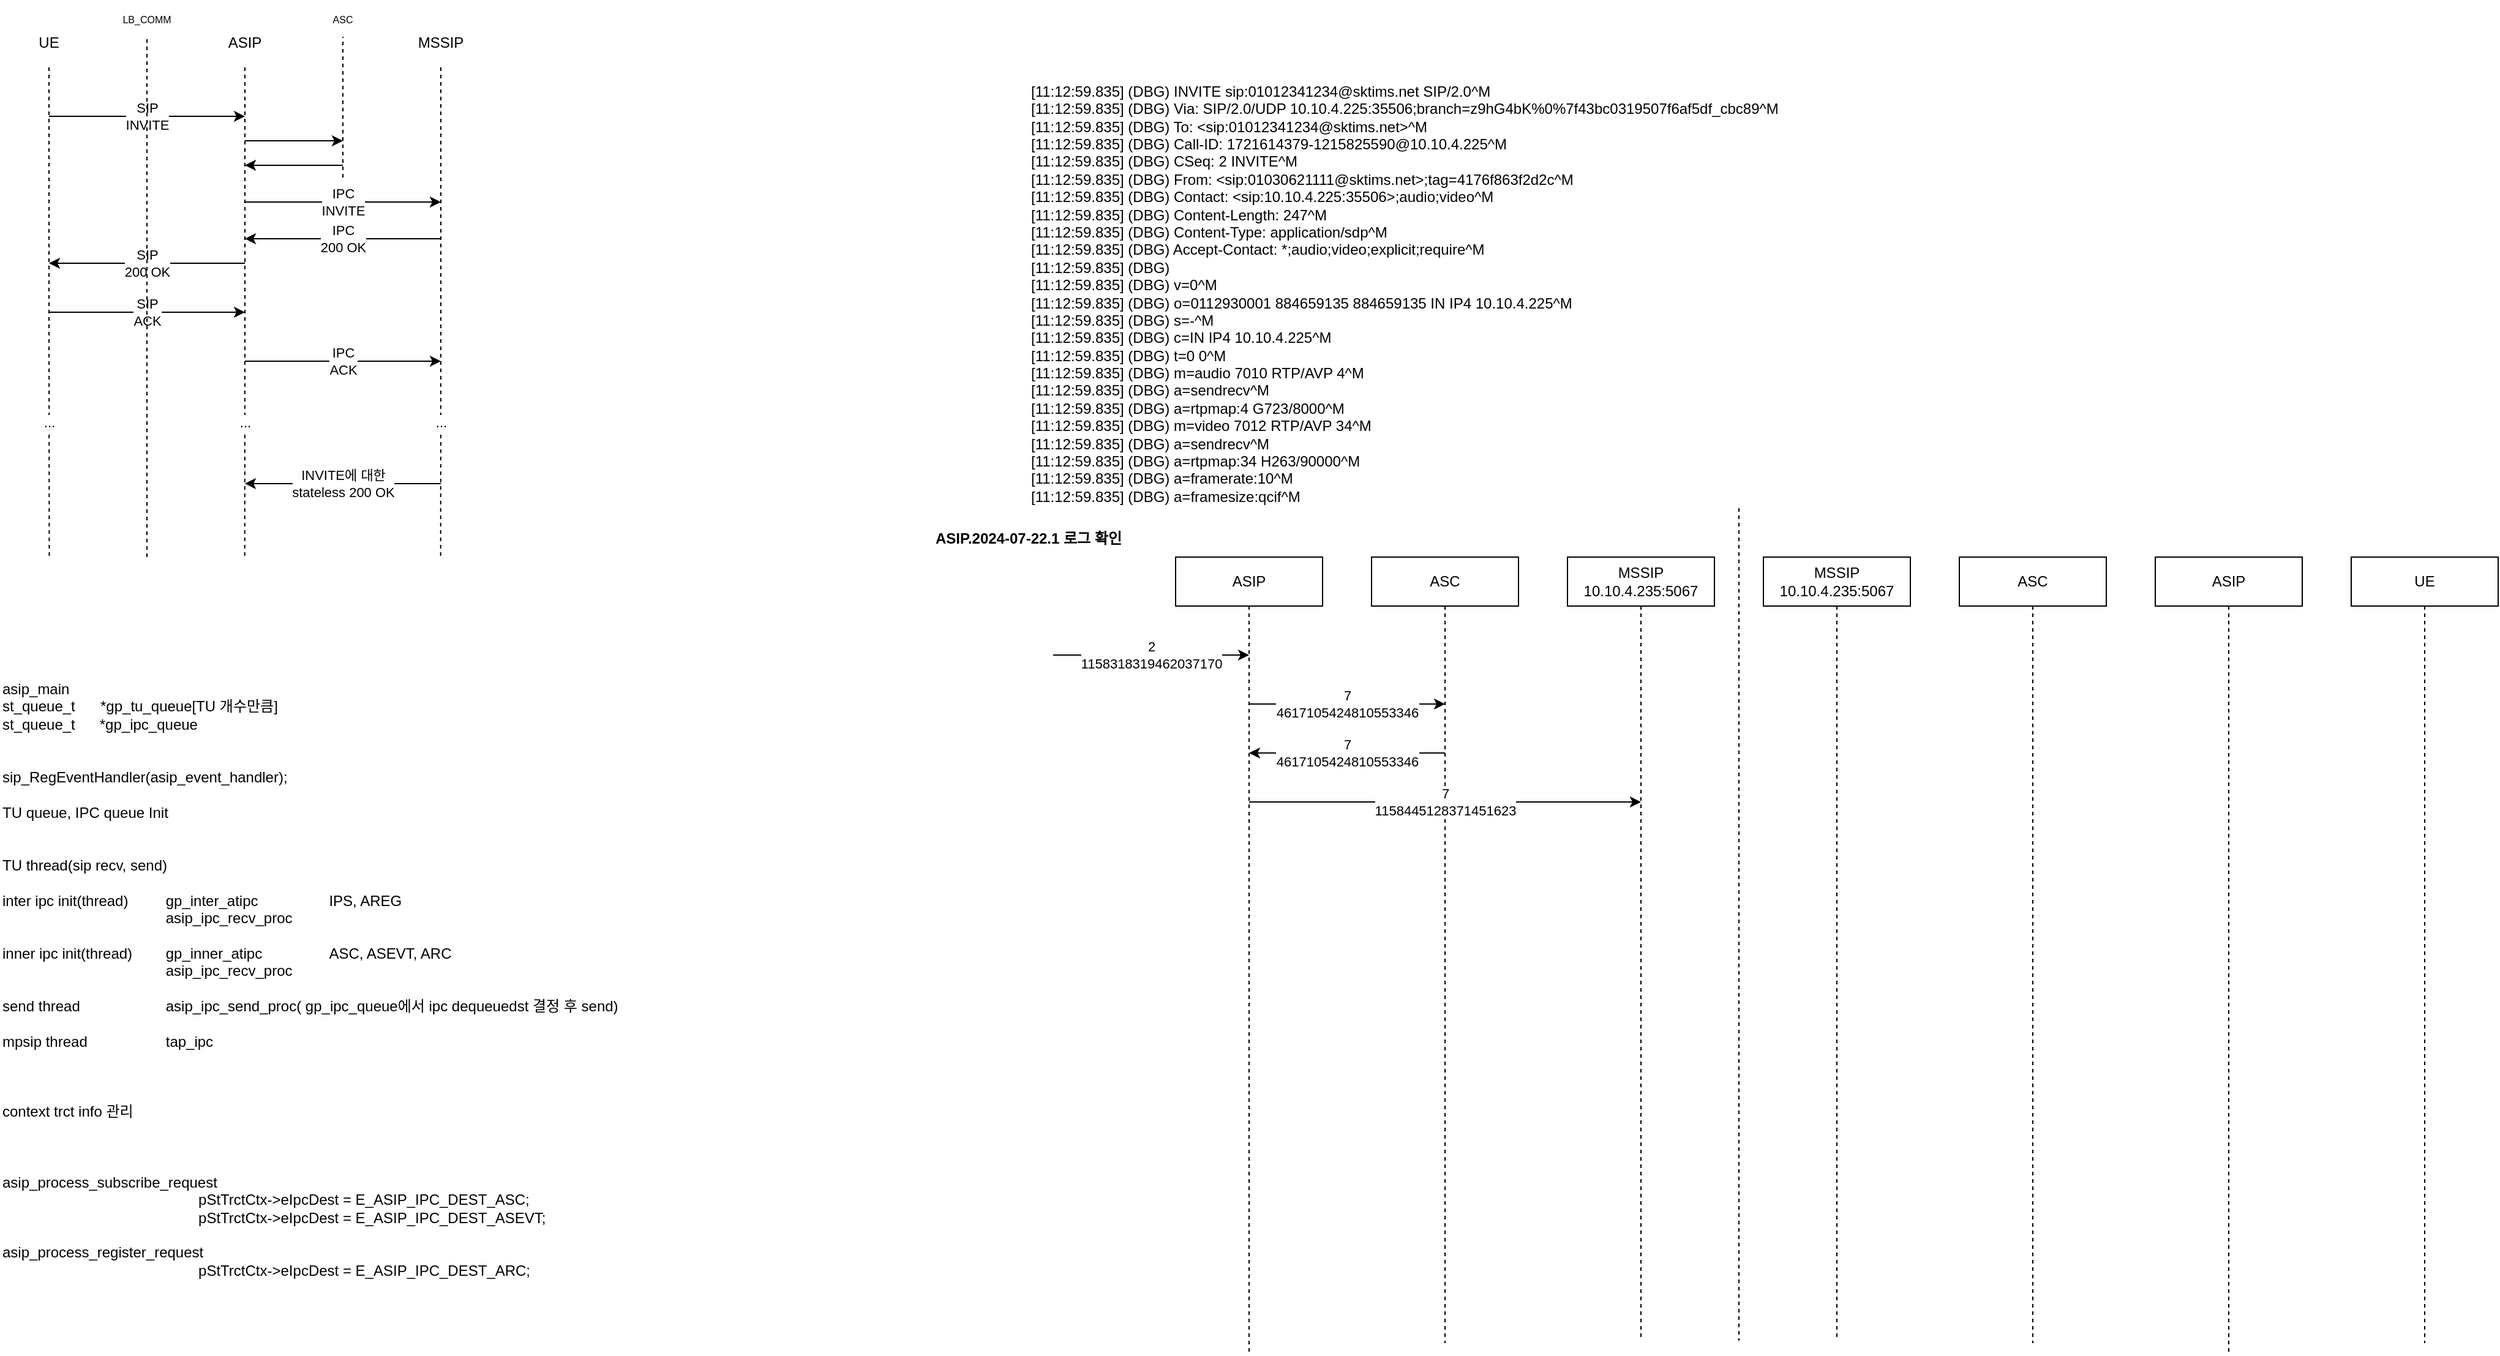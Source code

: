 <mxfile version="24.7.1" type="github">
  <diagram name="페이지-1" id="jERm6EU6h7SOklrPmQn_">
    <mxGraphModel dx="1593" dy="809" grid="1" gridSize="10" guides="1" tooltips="1" connect="1" arrows="1" fold="1" page="1" pageScale="1" pageWidth="827" pageHeight="1169" math="0" shadow="0">
      <root>
        <mxCell id="0" />
        <mxCell id="1" parent="0" />
        <mxCell id="-xxbEEyrpAm4luBftfxG-4" value="..." style="edgeStyle=orthogonalEdgeStyle;rounded=0;orthogonalLoop=1;jettySize=auto;html=1;exitX=0.5;exitY=1;exitDx=0;exitDy=0;dashed=1;endArrow=none;endFill=0;" parent="1" source="-xxbEEyrpAm4luBftfxG-1" edge="1">
          <mxGeometry x="0.451" relative="1" as="geometry">
            <mxPoint x="80.222" y="480" as="targetPoint" />
            <mxPoint as="offset" />
          </mxGeometry>
        </mxCell>
        <mxCell id="-xxbEEyrpAm4luBftfxG-1" value="UE" style="text;html=1;align=center;verticalAlign=middle;whiteSpace=wrap;rounded=0;" parent="1" vertex="1">
          <mxGeometry x="40" y="40" width="80" height="40" as="geometry" />
        </mxCell>
        <mxCell id="-xxbEEyrpAm4luBftfxG-2" value="ASIP" style="text;html=1;align=center;verticalAlign=middle;whiteSpace=wrap;rounded=0;" parent="1" vertex="1">
          <mxGeometry x="200" y="40" width="80" height="40" as="geometry" />
        </mxCell>
        <mxCell id="-xxbEEyrpAm4luBftfxG-3" value="MSSIP" style="text;html=1;align=center;verticalAlign=middle;whiteSpace=wrap;rounded=0;" parent="1" vertex="1">
          <mxGeometry x="360" y="40" width="80" height="40" as="geometry" />
        </mxCell>
        <mxCell id="-xxbEEyrpAm4luBftfxG-5" value="..." style="edgeStyle=orthogonalEdgeStyle;rounded=0;orthogonalLoop=1;jettySize=auto;html=1;exitX=0.5;exitY=1;exitDx=0;exitDy=0;dashed=1;endArrow=none;endFill=0;" parent="1" source="-xxbEEyrpAm4luBftfxG-2" edge="1">
          <mxGeometry x="0.451" relative="1" as="geometry">
            <mxPoint x="239.852" y="480" as="targetPoint" />
            <mxPoint x="239.63" y="80" as="sourcePoint" />
            <mxPoint as="offset" />
          </mxGeometry>
        </mxCell>
        <mxCell id="-xxbEEyrpAm4luBftfxG-6" value="..." style="edgeStyle=orthogonalEdgeStyle;rounded=0;orthogonalLoop=1;jettySize=auto;html=1;exitX=0.5;exitY=1;exitDx=0;exitDy=0;dashed=1;endArrow=none;endFill=0;" parent="1" source="-xxbEEyrpAm4luBftfxG-3" edge="1">
          <mxGeometry x="0.451" relative="1" as="geometry">
            <mxPoint x="399.852" y="480" as="targetPoint" />
            <mxPoint x="399.63" y="80" as="sourcePoint" />
            <mxPoint as="offset" />
          </mxGeometry>
        </mxCell>
        <mxCell id="-xxbEEyrpAm4luBftfxG-7" value="SIP&lt;div&gt;INVITE&lt;/div&gt;" style="endArrow=classic;html=1;rounded=0;" parent="1" edge="1">
          <mxGeometry width="50" height="50" relative="1" as="geometry">
            <mxPoint x="80" y="120" as="sourcePoint" />
            <mxPoint x="240" y="120" as="targetPoint" />
          </mxGeometry>
        </mxCell>
        <mxCell id="-xxbEEyrpAm4luBftfxG-8" value="IPC&lt;div&gt;INVITE&lt;/div&gt;" style="endArrow=classic;html=1;rounded=0;" parent="1" edge="1">
          <mxGeometry width="50" height="50" relative="1" as="geometry">
            <mxPoint x="240" y="190" as="sourcePoint" />
            <mxPoint x="400" y="190" as="targetPoint" />
          </mxGeometry>
        </mxCell>
        <mxCell id="-xxbEEyrpAm4luBftfxG-9" value="IPC&lt;div&gt;200 OK&lt;/div&gt;" style="endArrow=classic;html=1;rounded=0;" parent="1" edge="1">
          <mxGeometry width="50" height="50" relative="1" as="geometry">
            <mxPoint x="400" y="220" as="sourcePoint" />
            <mxPoint x="240" y="220" as="targetPoint" />
          </mxGeometry>
        </mxCell>
        <mxCell id="-xxbEEyrpAm4luBftfxG-10" value="SIP&lt;div&gt;200 OK&lt;/div&gt;" style="endArrow=classic;html=1;rounded=0;" parent="1" edge="1">
          <mxGeometry width="50" height="50" relative="1" as="geometry">
            <mxPoint x="240" y="240" as="sourcePoint" />
            <mxPoint x="80" y="240" as="targetPoint" />
          </mxGeometry>
        </mxCell>
        <mxCell id="-xxbEEyrpAm4luBftfxG-11" value="SIP&lt;div&gt;ACK&lt;/div&gt;" style="endArrow=classic;html=1;rounded=0;" parent="1" edge="1">
          <mxGeometry width="50" height="50" relative="1" as="geometry">
            <mxPoint x="80" y="280" as="sourcePoint" />
            <mxPoint x="240" y="280" as="targetPoint" />
          </mxGeometry>
        </mxCell>
        <mxCell id="-xxbEEyrpAm4luBftfxG-12" value="IPC&lt;br&gt;ACK" style="endArrow=classic;html=1;rounded=0;" parent="1" edge="1">
          <mxGeometry width="50" height="50" relative="1" as="geometry">
            <mxPoint x="240" y="320" as="sourcePoint" />
            <mxPoint x="400" y="320" as="targetPoint" />
            <mxPoint as="offset" />
          </mxGeometry>
        </mxCell>
        <mxCell id="-xxbEEyrpAm4luBftfxG-14" value="INVITE에 대한&lt;br&gt;stateless 200 OK" style="endArrow=classic;html=1;rounded=0;" parent="1" edge="1">
          <mxGeometry width="50" height="50" relative="1" as="geometry">
            <mxPoint x="400" y="420" as="sourcePoint" />
            <mxPoint x="240" y="420" as="targetPoint" />
          </mxGeometry>
        </mxCell>
        <mxCell id="-xxbEEyrpAm4luBftfxG-17" value="" style="endArrow=none;dashed=1;html=1;rounded=0;" parent="1" target="-xxbEEyrpAm4luBftfxG-18" edge="1">
          <mxGeometry width="50" height="50" relative="1" as="geometry">
            <mxPoint x="160" y="480" as="sourcePoint" />
            <mxPoint x="160" y="40" as="targetPoint" />
          </mxGeometry>
        </mxCell>
        <mxCell id="-xxbEEyrpAm4luBftfxG-18" value="&lt;font style=&quot;font-size: 8px;&quot;&gt;LB_COMM&lt;/font&gt;" style="text;html=1;align=center;verticalAlign=middle;whiteSpace=wrap;rounded=0;" parent="1" vertex="1">
          <mxGeometry x="130" y="25" width="60" height="30" as="geometry" />
        </mxCell>
        <mxCell id="-xxbEEyrpAm4luBftfxG-21" value="" style="endArrow=none;dashed=1;html=1;rounded=0;" parent="1" target="-xxbEEyrpAm4luBftfxG-22" edge="1">
          <mxGeometry width="50" height="50" relative="1" as="geometry">
            <mxPoint x="320" y="170" as="sourcePoint" />
            <mxPoint x="320" y="40" as="targetPoint" />
          </mxGeometry>
        </mxCell>
        <mxCell id="-xxbEEyrpAm4luBftfxG-22" value="&lt;font style=&quot;font-size: 8px;&quot;&gt;ASC&lt;/font&gt;" style="text;html=1;align=center;verticalAlign=middle;whiteSpace=wrap;rounded=0;" parent="1" vertex="1">
          <mxGeometry x="290" y="25" width="60" height="30" as="geometry" />
        </mxCell>
        <mxCell id="-xxbEEyrpAm4luBftfxG-23" value="asip_main&lt;div&gt;st_queue_t&amp;nbsp;&lt;span style=&quot;white-space: pre;&quot;&gt;&#x9;&lt;/span&gt;*gp_tu_queue[TU 개수만큼]&lt;/div&gt;&lt;div&gt;st_queue_t&amp;nbsp; &amp;nbsp; &amp;nbsp; *gp_ipc_queue&lt;br&gt;&lt;/div&gt;&lt;div&gt;&lt;br&gt;&lt;/div&gt;&lt;div&gt;&lt;br&gt;&lt;/div&gt;&lt;div&gt;sip_RegEventHandler(asip_event_handler);&lt;/div&gt;&lt;div&gt;&lt;br&gt;&lt;/div&gt;&lt;div&gt;TU queue, IPC queue Init&lt;/div&gt;&lt;div&gt;&lt;br&gt;&lt;/div&gt;&lt;div&gt;&lt;br&gt;&lt;/div&gt;&lt;div&gt;TU thread(sip recv, send)&lt;/div&gt;&lt;div&gt;&lt;br&gt;&lt;/div&gt;&lt;div&gt;inter ipc init(thread)&lt;span style=&quot;white-space: pre;&quot;&gt;&#x9;&lt;/span&gt;&lt;span style=&quot;white-space: pre;&quot;&gt;&#x9;&lt;/span&gt;&lt;span style=&quot;background-color: initial;&quot;&gt;gp_inter_atipc&lt;span style=&quot;white-space: pre;&quot;&gt;&#x9;&lt;/span&gt;&lt;span style=&quot;white-space: pre;&quot;&gt;&#x9;&lt;/span&gt;&lt;span style=&quot;white-space: pre;&quot;&gt;&#x9;&lt;/span&gt;IPS, AREG&lt;/span&gt;&lt;/div&gt;&lt;div&gt;&lt;span style=&quot;white-space: pre;&quot;&gt;&#x9;&lt;/span&gt;&lt;span style=&quot;white-space: pre;&quot;&gt;&#x9;&lt;/span&gt;&lt;span style=&quot;white-space: pre;&quot;&gt;&#x9;&lt;/span&gt;&lt;span style=&quot;white-space: pre;&quot;&gt;&#x9;&lt;/span&gt;&lt;span style=&quot;white-space: pre;&quot;&gt;&#x9;&lt;/span&gt;asip_ipc_recv_proc&lt;br&gt;&lt;/div&gt;&lt;div&gt;&lt;br&gt;&lt;/div&gt;&lt;div&gt;inner ipc init(thread)&lt;span style=&quot;white-space: pre;&quot;&gt;&#x9;&lt;/span&gt;&lt;span style=&quot;background-color: initial;&quot;&gt;gp_inner_atipc&lt;span style=&quot;white-space: pre;&quot;&gt;&lt;span style=&quot;white-space: pre;&quot;&gt;&#x9;&lt;/span&gt;&#x9;&lt;/span&gt;ASC, ASEVT, ARC&lt;/span&gt;&lt;/div&gt;&lt;div&gt;&lt;span style=&quot;background-color: initial;&quot;&gt;&lt;span style=&quot;white-space: pre;&quot;&gt;&#x9;&lt;/span&gt;&lt;span style=&quot;white-space: pre;&quot;&gt;&#x9;&lt;/span&gt;&lt;span style=&quot;white-space: pre;&quot;&gt;&#x9;&lt;/span&gt;&lt;span style=&quot;white-space: pre;&quot;&gt;&#x9;&lt;/span&gt;&lt;span style=&quot;white-space: pre;&quot;&gt;&#x9;&lt;/span&gt;&lt;/span&gt;&lt;span style=&quot;background-color: initial;&quot;&gt;asip_ipc_recv_proc&lt;/span&gt;&lt;/div&gt;&lt;div&gt;&lt;span style=&quot;background-color: initial;&quot;&gt;&lt;br&gt;&lt;/span&gt;&lt;/div&gt;&lt;div&gt;send thread&lt;span style=&quot;white-space: pre;&quot;&gt;&#x9;&lt;/span&gt;&lt;span style=&quot;white-space: pre;&quot;&gt;&#x9;&lt;/span&gt;&lt;span style=&quot;white-space: pre;&quot;&gt;&#x9;&lt;/span&gt;asip_ipc_send_proc( gp_ipc_queue에서 ipc dequeuedst 결정 후 send)&lt;/div&gt;&lt;div&gt;&lt;br&gt;&lt;/div&gt;&lt;div&gt;mpsip thread&lt;span style=&quot;white-space: pre;&quot;&gt;&#x9;&lt;/span&gt;&lt;span style=&quot;white-space: pre;&quot;&gt;&#x9;&lt;/span&gt;&lt;span style=&quot;white-space: pre;&quot;&gt;&#x9;&lt;/span&gt;tap_ipc&lt;/div&gt;&lt;div&gt;&lt;br&gt;&lt;/div&gt;&lt;div&gt;&lt;br&gt;&lt;/div&gt;&lt;div&gt;&lt;br&gt;&lt;/div&gt;&lt;div&gt;&lt;div&gt;context trct info 관리&lt;/div&gt;&lt;div&gt;&lt;br&gt;&lt;/div&gt;&lt;div&gt;&lt;br&gt;&lt;/div&gt;&lt;div&gt;&lt;br&gt;&lt;/div&gt;&lt;div&gt;asip_process_subscribe_request&lt;/div&gt;&lt;div&gt;&lt;span style=&quot;white-space: normal;&quot;&gt;&lt;span style=&quot;white-space:pre&quot;&gt;&#x9;&#x9;&#x9;&#x9;&#x9;&#x9;&lt;/span&gt;pStTrctCtx-&amp;gt;eIpcDest = E_ASIP_IPC_DEST_ASC;&lt;/span&gt;&lt;/div&gt;&lt;div&gt;&lt;span style=&quot;white-space: normal;&quot;&gt;&lt;span style=&quot;white-space:pre&quot;&gt;&#x9;&#x9;&#x9;&#x9;&#x9;&#x9;&lt;/span&gt;pStTrctCtx-&amp;gt;eIpcDest = E_ASIP_IPC_DEST_ASEVT;&lt;/span&gt;&lt;/div&gt;&lt;div&gt;&lt;br&gt;&lt;/div&gt;&lt;div&gt;asip_process_register_request&lt;/div&gt;&lt;div&gt;&lt;span style=&quot;white-space: normal;&quot;&gt;&lt;span style=&quot;white-space:pre&quot;&gt;&#x9;&#x9;&#x9;&#x9;&#x9;&#x9;&lt;/span&gt;pStTrctCtx-&amp;gt;eIpcDest = E_ASIP_IPC_DEST_ARC;&lt;/span&gt;&lt;/div&gt;&lt;/div&gt;" style="text;html=1;align=left;verticalAlign=middle;whiteSpace=wrap;rounded=0;" parent="1" vertex="1">
          <mxGeometry x="40" y="580" width="740" height="490" as="geometry" />
        </mxCell>
        <mxCell id="natQGp7i5dKwuM6wu0ns-1" value="" style="endArrow=classic;html=1;rounded=0;" parent="1" edge="1">
          <mxGeometry width="50" height="50" relative="1" as="geometry">
            <mxPoint x="240" y="140" as="sourcePoint" />
            <mxPoint x="320" y="140" as="targetPoint" />
          </mxGeometry>
        </mxCell>
        <mxCell id="natQGp7i5dKwuM6wu0ns-2" value="" style="endArrow=classic;html=1;rounded=0;" parent="1" edge="1">
          <mxGeometry width="50" height="50" relative="1" as="geometry">
            <mxPoint x="320" y="160" as="sourcePoint" />
            <mxPoint x="240" y="160" as="targetPoint" />
          </mxGeometry>
        </mxCell>
        <mxCell id="nXgctBBMgCLwkk0S1Rwe-1" value="&lt;div&gt;[11:12:59.835] (DBG) INVITE sip:01012341234@sktims.net SIP/2.0^M&lt;/div&gt;&lt;div&gt;[11:12:59.835] (DBG) Via: SIP/2.0/UDP 10.10.4.225:35506;branch=z9hG4bK%0%7f43bc0319507f6af5df_cbc89^M&lt;/div&gt;&lt;div&gt;[11:12:59.835] (DBG) To: &amp;lt;sip:01012341234@sktims.net&amp;gt;^M&lt;/div&gt;&lt;div&gt;[11:12:59.835] (DBG) Call-ID: 1721614379-1215825590@10.10.4.225^M&lt;/div&gt;&lt;div&gt;[11:12:59.835] (DBG) CSeq: 2 INVITE^M&lt;/div&gt;&lt;div&gt;[11:12:59.835] (DBG) From: &amp;lt;sip:01030621111@sktims.net&amp;gt;;tag=4176f863f2d2c^M&lt;/div&gt;&lt;div&gt;[11:12:59.835] (DBG) Contact: &amp;lt;sip:10.10.4.225:35506&amp;gt;;audio;video^M&lt;/div&gt;&lt;div&gt;[11:12:59.835] (DBG) Content-Length: 247^M&lt;/div&gt;&lt;div&gt;[11:12:59.835] (DBG) Content-Type: application/sdp^M&lt;/div&gt;&lt;div&gt;[11:12:59.835] (DBG) Accept-Contact: *;audio;video;explicit;require^M&lt;/div&gt;&lt;div&gt;[11:12:59.835] (DBG)&lt;/div&gt;&lt;div&gt;[11:12:59.835] (DBG) v=0^M&lt;/div&gt;&lt;div&gt;[11:12:59.835] (DBG) o=0112930001 884659135 884659135 IN IP4 10.10.4.225^M&lt;/div&gt;&lt;div&gt;[11:12:59.835] (DBG) s=-^M&lt;/div&gt;&lt;div&gt;[11:12:59.835] (DBG) c=IN IP4 10.10.4.225^M&lt;/div&gt;&lt;div&gt;[11:12:59.835] (DBG) t=0 0^M&lt;/div&gt;&lt;div&gt;[11:12:59.835] (DBG) m=audio 7010 RTP/AVP 4^M&lt;/div&gt;&lt;div&gt;[11:12:59.835] (DBG) a=sendrecv^M&lt;/div&gt;&lt;div&gt;[11:12:59.835] (DBG) a=rtpmap:4 G723/8000^M&lt;/div&gt;&lt;div&gt;[11:12:59.835] (DBG) m=video 7012 RTP/AVP 34^M&lt;/div&gt;&lt;div&gt;[11:12:59.835] (DBG) a=sendrecv^M&lt;/div&gt;&lt;div&gt;[11:12:59.835] (DBG) a=rtpmap:34 H263/90000^M&lt;/div&gt;&lt;div&gt;[11:12:59.835] (DBG) a=framerate:10^M&lt;/div&gt;&lt;div&gt;[11:12:59.835] (DBG) a=framesize:qcif^M&lt;/div&gt;" style="text;html=1;align=left;verticalAlign=middle;whiteSpace=wrap;rounded=0;" vertex="1" parent="1">
          <mxGeometry x="880" y="80" width="630" height="370" as="geometry" />
        </mxCell>
        <mxCell id="nXgctBBMgCLwkk0S1Rwe-5" style="edgeStyle=orthogonalEdgeStyle;rounded=0;orthogonalLoop=1;jettySize=auto;html=1;exitX=0.5;exitY=1;exitDx=0;exitDy=0;dashed=1;endArrow=none;endFill=0;" edge="1" parent="1" source="nXgctBBMgCLwkk0S1Rwe-3">
          <mxGeometry relative="1" as="geometry">
            <mxPoint x="2020" y="1122" as="targetPoint" />
          </mxGeometry>
        </mxCell>
        <mxCell id="nXgctBBMgCLwkk0S1Rwe-3" value="UE" style="rounded=0;whiteSpace=wrap;html=1;" vertex="1" parent="1">
          <mxGeometry x="1960" y="480" width="120" height="40" as="geometry" />
        </mxCell>
        <mxCell id="nXgctBBMgCLwkk0S1Rwe-4" value="ASIP" style="rounded=0;whiteSpace=wrap;html=1;" vertex="1" parent="1">
          <mxGeometry x="1000" y="480" width="120" height="40" as="geometry" />
        </mxCell>
        <mxCell id="nXgctBBMgCLwkk0S1Rwe-6" style="edgeStyle=orthogonalEdgeStyle;rounded=0;orthogonalLoop=1;jettySize=auto;html=1;exitX=0.5;exitY=1;exitDx=0;exitDy=0;dashed=1;endArrow=none;endFill=0;" edge="1" parent="1" source="nXgctBBMgCLwkk0S1Rwe-4">
          <mxGeometry relative="1" as="geometry">
            <mxPoint x="1060" y="1130" as="targetPoint" />
            <mxPoint x="1039.6" y="520" as="sourcePoint" />
          </mxGeometry>
        </mxCell>
        <mxCell id="nXgctBBMgCLwkk0S1Rwe-7" value="ASC" style="rounded=0;whiteSpace=wrap;html=1;" vertex="1" parent="1">
          <mxGeometry x="1160" y="480" width="120" height="40" as="geometry" />
        </mxCell>
        <mxCell id="nXgctBBMgCLwkk0S1Rwe-8" style="edgeStyle=orthogonalEdgeStyle;rounded=0;orthogonalLoop=1;jettySize=auto;html=1;exitX=0.5;exitY=1;exitDx=0;exitDy=0;dashed=1;endArrow=none;endFill=0;" edge="1" parent="1" source="nXgctBBMgCLwkk0S1Rwe-7">
          <mxGeometry relative="1" as="geometry">
            <mxPoint x="1220" y="1122" as="targetPoint" />
            <mxPoint x="1199.6" y="520" as="sourcePoint" />
          </mxGeometry>
        </mxCell>
        <mxCell id="nXgctBBMgCLwkk0S1Rwe-9" value="MSSIP&lt;div&gt;10.10.4.235:5067&lt;/div&gt;" style="rounded=0;whiteSpace=wrap;html=1;" vertex="1" parent="1">
          <mxGeometry x="1320" y="480" width="120" height="40" as="geometry" />
        </mxCell>
        <mxCell id="nXgctBBMgCLwkk0S1Rwe-10" style="edgeStyle=orthogonalEdgeStyle;rounded=0;orthogonalLoop=1;jettySize=auto;html=1;exitX=0.5;exitY=1;exitDx=0;exitDy=0;dashed=1;endArrow=none;endFill=0;" edge="1" parent="1" source="nXgctBBMgCLwkk0S1Rwe-9">
          <mxGeometry relative="1" as="geometry">
            <mxPoint x="1380" y="1120" as="targetPoint" />
            <mxPoint x="1390.1" y="550" as="sourcePoint" />
            <Array as="points">
              <mxPoint x="1380" y="1120" />
            </Array>
          </mxGeometry>
        </mxCell>
        <mxCell id="nXgctBBMgCLwkk0S1Rwe-18" value="2&lt;div&gt;1158318319462037170&lt;br&gt;&lt;/div&gt;" style="endArrow=classic;html=1;rounded=0;" edge="1" parent="1">
          <mxGeometry width="50" height="50" relative="1" as="geometry">
            <mxPoint x="900" y="560" as="sourcePoint" />
            <mxPoint x="1060" y="560" as="targetPoint" />
          </mxGeometry>
        </mxCell>
        <mxCell id="nXgctBBMgCLwkk0S1Rwe-19" value="7&lt;div&gt;4617105424810553346&lt;br&gt;&lt;/div&gt;" style="endArrow=classic;html=1;rounded=0;" edge="1" parent="1">
          <mxGeometry width="50" height="50" relative="1" as="geometry">
            <mxPoint x="1060" y="600" as="sourcePoint" />
            <mxPoint x="1220" y="600" as="targetPoint" />
            <mxPoint as="offset" />
          </mxGeometry>
        </mxCell>
        <mxCell id="nXgctBBMgCLwkk0S1Rwe-20" value="7&lt;div&gt;1158445128371451623&lt;br&gt;&lt;/div&gt;" style="endArrow=classic;html=1;rounded=0;" edge="1" parent="1">
          <mxGeometry width="50" height="50" relative="1" as="geometry">
            <mxPoint x="1060" y="680" as="sourcePoint" />
            <mxPoint x="1380" y="680" as="targetPoint" />
          </mxGeometry>
        </mxCell>
        <mxCell id="nXgctBBMgCLwkk0S1Rwe-21" value="&lt;div&gt;7&lt;/div&gt;4617105424810553346" style="endArrow=classic;html=1;rounded=0;" edge="1" parent="1">
          <mxGeometry width="50" height="50" relative="1" as="geometry">
            <mxPoint x="1220" y="640" as="sourcePoint" />
            <mxPoint x="1060" y="640" as="targetPoint" />
          </mxGeometry>
        </mxCell>
        <mxCell id="nXgctBBMgCLwkk0S1Rwe-22" value="ASIP" style="rounded=0;whiteSpace=wrap;html=1;" vertex="1" parent="1">
          <mxGeometry x="1800" y="480" width="120" height="40" as="geometry" />
        </mxCell>
        <mxCell id="nXgctBBMgCLwkk0S1Rwe-23" style="edgeStyle=orthogonalEdgeStyle;rounded=0;orthogonalLoop=1;jettySize=auto;html=1;exitX=0.5;exitY=1;exitDx=0;exitDy=0;dashed=1;endArrow=none;endFill=0;" edge="1" parent="1" source="nXgctBBMgCLwkk0S1Rwe-22">
          <mxGeometry relative="1" as="geometry">
            <mxPoint x="1860" y="1130" as="targetPoint" />
            <mxPoint x="1839.6" y="520" as="sourcePoint" />
          </mxGeometry>
        </mxCell>
        <mxCell id="nXgctBBMgCLwkk0S1Rwe-24" value="ASC" style="rounded=0;whiteSpace=wrap;html=1;" vertex="1" parent="1">
          <mxGeometry x="1640" y="480" width="120" height="40" as="geometry" />
        </mxCell>
        <mxCell id="nXgctBBMgCLwkk0S1Rwe-25" style="edgeStyle=orthogonalEdgeStyle;rounded=0;orthogonalLoop=1;jettySize=auto;html=1;exitX=0.5;exitY=1;exitDx=0;exitDy=0;dashed=1;endArrow=none;endFill=0;" edge="1" parent="1" source="nXgctBBMgCLwkk0S1Rwe-24">
          <mxGeometry relative="1" as="geometry">
            <mxPoint x="1700" y="1122" as="targetPoint" />
            <mxPoint x="1679.6" y="520" as="sourcePoint" />
          </mxGeometry>
        </mxCell>
        <mxCell id="nXgctBBMgCLwkk0S1Rwe-26" style="edgeStyle=orthogonalEdgeStyle;rounded=0;orthogonalLoop=1;jettySize=auto;html=1;exitX=0.5;exitY=1;exitDx=0;exitDy=0;dashed=1;endArrow=none;endFill=0;" edge="1" parent="1">
          <mxGeometry relative="1" as="geometry">
            <mxPoint x="1460" y="1120" as="targetPoint" />
            <mxPoint x="1460" y="440" as="sourcePoint" />
          </mxGeometry>
        </mxCell>
        <mxCell id="nXgctBBMgCLwkk0S1Rwe-28" value="MSSIP&lt;div&gt;10.10.4.235:5067&lt;/div&gt;" style="rounded=0;whiteSpace=wrap;html=1;" vertex="1" parent="1">
          <mxGeometry x="1480" y="480" width="120" height="40" as="geometry" />
        </mxCell>
        <mxCell id="nXgctBBMgCLwkk0S1Rwe-29" style="edgeStyle=orthogonalEdgeStyle;rounded=0;orthogonalLoop=1;jettySize=auto;html=1;exitX=0.5;exitY=1;exitDx=0;exitDy=0;dashed=1;endArrow=none;endFill=0;" edge="1" parent="1" source="nXgctBBMgCLwkk0S1Rwe-28">
          <mxGeometry relative="1" as="geometry">
            <mxPoint x="1540" y="1120" as="targetPoint" />
            <mxPoint x="1550.1" y="550" as="sourcePoint" />
            <Array as="points">
              <mxPoint x="1540" y="1120" />
            </Array>
          </mxGeometry>
        </mxCell>
        <mxCell id="nXgctBBMgCLwkk0S1Rwe-30" value="&lt;b&gt;ASIP.2024-07-22.1 로그 확인&lt;/b&gt;" style="text;html=1;align=center;verticalAlign=middle;whiteSpace=wrap;rounded=0;" vertex="1" parent="1">
          <mxGeometry x="780" y="450" width="200" height="30" as="geometry" />
        </mxCell>
      </root>
    </mxGraphModel>
  </diagram>
</mxfile>
